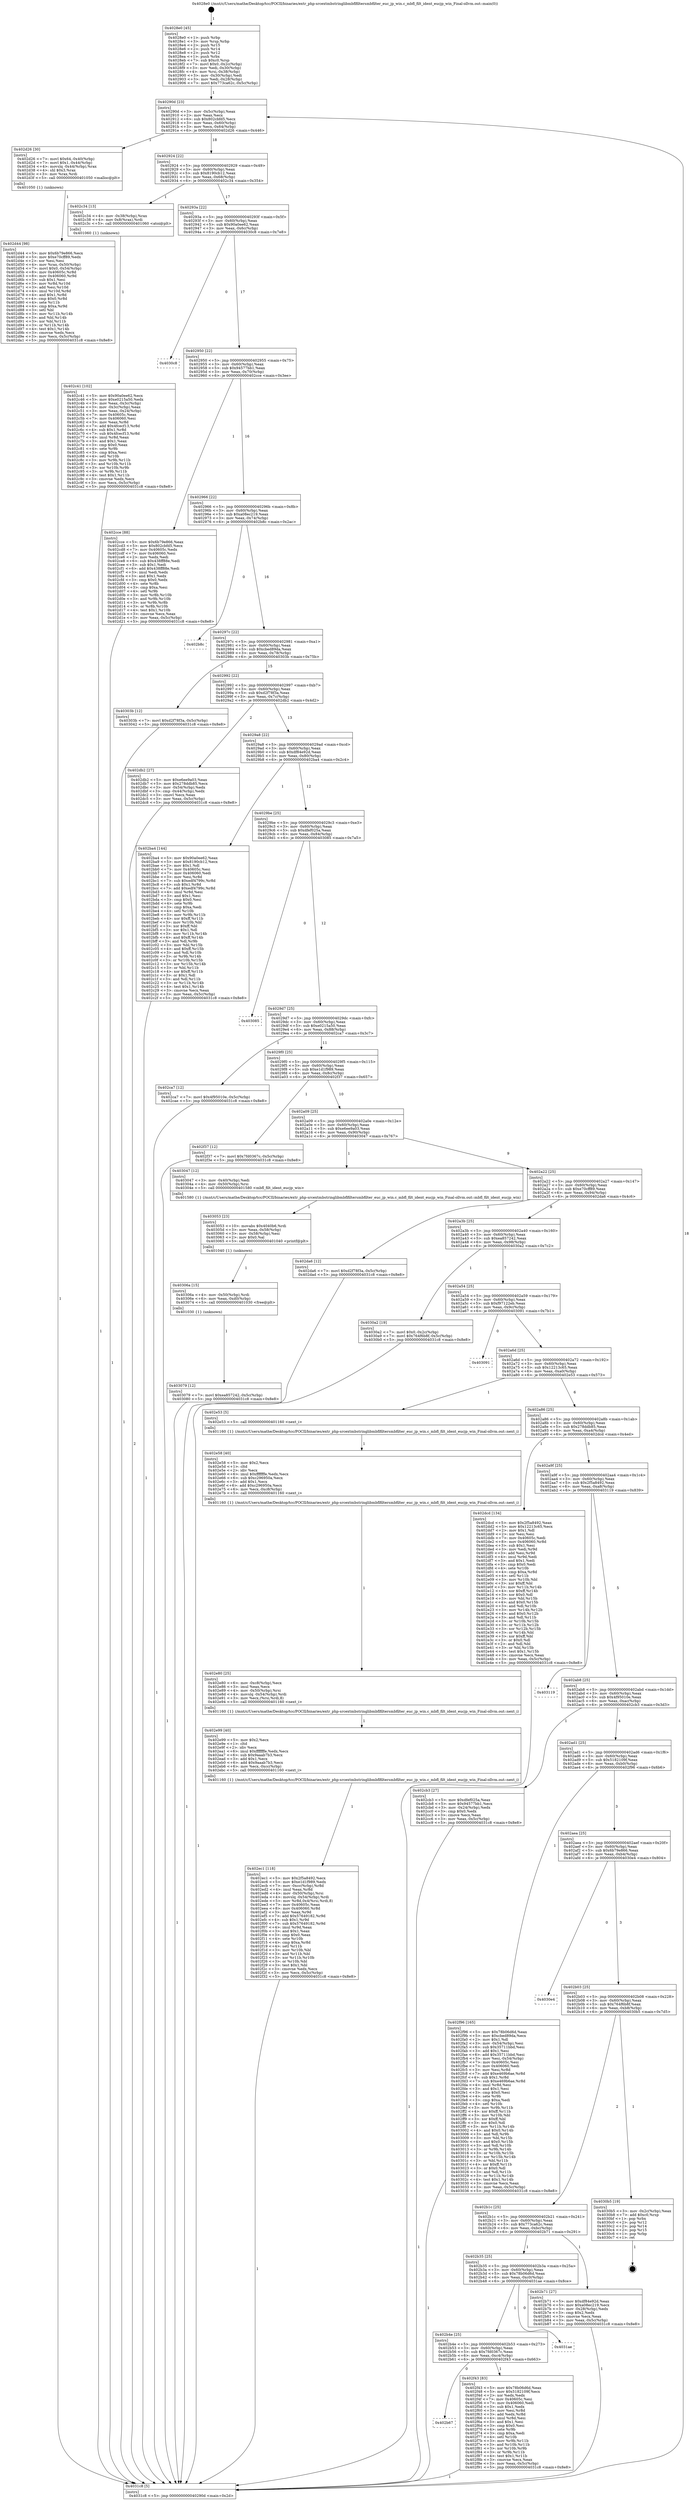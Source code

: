 digraph "0x4028e0" {
  label = "0x4028e0 (/mnt/c/Users/mathe/Desktop/tcc/POCII/binaries/extr_php-srcextmbstringlibmbflfiltersmbfilter_euc_jp_win.c_mbfl_filt_ident_eucjp_win_Final-ollvm.out::main(0))"
  labelloc = "t"
  node[shape=record]

  Entry [label="",width=0.3,height=0.3,shape=circle,fillcolor=black,style=filled]
  "0x40290d" [label="{
     0x40290d [23]\l
     | [instrs]\l
     &nbsp;&nbsp;0x40290d \<+3\>: mov -0x5c(%rbp),%eax\l
     &nbsp;&nbsp;0x402910 \<+2\>: mov %eax,%ecx\l
     &nbsp;&nbsp;0x402912 \<+6\>: sub $0x802cbfd5,%ecx\l
     &nbsp;&nbsp;0x402918 \<+3\>: mov %eax,-0x60(%rbp)\l
     &nbsp;&nbsp;0x40291b \<+3\>: mov %ecx,-0x64(%rbp)\l
     &nbsp;&nbsp;0x40291e \<+6\>: je 0000000000402d26 \<main+0x446\>\l
  }"]
  "0x402d26" [label="{
     0x402d26 [30]\l
     | [instrs]\l
     &nbsp;&nbsp;0x402d26 \<+7\>: movl $0x64,-0x40(%rbp)\l
     &nbsp;&nbsp;0x402d2d \<+7\>: movl $0x1,-0x44(%rbp)\l
     &nbsp;&nbsp;0x402d34 \<+4\>: movslq -0x44(%rbp),%rax\l
     &nbsp;&nbsp;0x402d38 \<+4\>: shl $0x3,%rax\l
     &nbsp;&nbsp;0x402d3c \<+3\>: mov %rax,%rdi\l
     &nbsp;&nbsp;0x402d3f \<+5\>: call 0000000000401050 \<malloc@plt\>\l
     | [calls]\l
     &nbsp;&nbsp;0x401050 \{1\} (unknown)\l
  }"]
  "0x402924" [label="{
     0x402924 [22]\l
     | [instrs]\l
     &nbsp;&nbsp;0x402924 \<+5\>: jmp 0000000000402929 \<main+0x49\>\l
     &nbsp;&nbsp;0x402929 \<+3\>: mov -0x60(%rbp),%eax\l
     &nbsp;&nbsp;0x40292c \<+5\>: sub $0x8190cb12,%eax\l
     &nbsp;&nbsp;0x402931 \<+3\>: mov %eax,-0x68(%rbp)\l
     &nbsp;&nbsp;0x402934 \<+6\>: je 0000000000402c34 \<main+0x354\>\l
  }"]
  Exit [label="",width=0.3,height=0.3,shape=circle,fillcolor=black,style=filled,peripheries=2]
  "0x402c34" [label="{
     0x402c34 [13]\l
     | [instrs]\l
     &nbsp;&nbsp;0x402c34 \<+4\>: mov -0x38(%rbp),%rax\l
     &nbsp;&nbsp;0x402c38 \<+4\>: mov 0x8(%rax),%rdi\l
     &nbsp;&nbsp;0x402c3c \<+5\>: call 0000000000401060 \<atoi@plt\>\l
     | [calls]\l
     &nbsp;&nbsp;0x401060 \{1\} (unknown)\l
  }"]
  "0x40293a" [label="{
     0x40293a [22]\l
     | [instrs]\l
     &nbsp;&nbsp;0x40293a \<+5\>: jmp 000000000040293f \<main+0x5f\>\l
     &nbsp;&nbsp;0x40293f \<+3\>: mov -0x60(%rbp),%eax\l
     &nbsp;&nbsp;0x402942 \<+5\>: sub $0x90a0ee62,%eax\l
     &nbsp;&nbsp;0x402947 \<+3\>: mov %eax,-0x6c(%rbp)\l
     &nbsp;&nbsp;0x40294a \<+6\>: je 00000000004030c8 \<main+0x7e8\>\l
  }"]
  "0x403079" [label="{
     0x403079 [12]\l
     | [instrs]\l
     &nbsp;&nbsp;0x403079 \<+7\>: movl $0xea857242,-0x5c(%rbp)\l
     &nbsp;&nbsp;0x403080 \<+5\>: jmp 00000000004031c8 \<main+0x8e8\>\l
  }"]
  "0x4030c8" [label="{
     0x4030c8\l
  }", style=dashed]
  "0x402950" [label="{
     0x402950 [22]\l
     | [instrs]\l
     &nbsp;&nbsp;0x402950 \<+5\>: jmp 0000000000402955 \<main+0x75\>\l
     &nbsp;&nbsp;0x402955 \<+3\>: mov -0x60(%rbp),%eax\l
     &nbsp;&nbsp;0x402958 \<+5\>: sub $0x94577bb1,%eax\l
     &nbsp;&nbsp;0x40295d \<+3\>: mov %eax,-0x70(%rbp)\l
     &nbsp;&nbsp;0x402960 \<+6\>: je 0000000000402cce \<main+0x3ee\>\l
  }"]
  "0x40306a" [label="{
     0x40306a [15]\l
     | [instrs]\l
     &nbsp;&nbsp;0x40306a \<+4\>: mov -0x50(%rbp),%rdi\l
     &nbsp;&nbsp;0x40306e \<+6\>: mov %eax,-0xd0(%rbp)\l
     &nbsp;&nbsp;0x403074 \<+5\>: call 0000000000401030 \<free@plt\>\l
     | [calls]\l
     &nbsp;&nbsp;0x401030 \{1\} (unknown)\l
  }"]
  "0x402cce" [label="{
     0x402cce [88]\l
     | [instrs]\l
     &nbsp;&nbsp;0x402cce \<+5\>: mov $0x6b79e866,%eax\l
     &nbsp;&nbsp;0x402cd3 \<+5\>: mov $0x802cbfd5,%ecx\l
     &nbsp;&nbsp;0x402cd8 \<+7\>: mov 0x40605c,%edx\l
     &nbsp;&nbsp;0x402cdf \<+7\>: mov 0x406060,%esi\l
     &nbsp;&nbsp;0x402ce6 \<+2\>: mov %edx,%edi\l
     &nbsp;&nbsp;0x402ce8 \<+6\>: sub $0x438ff88e,%edi\l
     &nbsp;&nbsp;0x402cee \<+3\>: sub $0x1,%edi\l
     &nbsp;&nbsp;0x402cf1 \<+6\>: add $0x438ff88e,%edi\l
     &nbsp;&nbsp;0x402cf7 \<+3\>: imul %edi,%edx\l
     &nbsp;&nbsp;0x402cfa \<+3\>: and $0x1,%edx\l
     &nbsp;&nbsp;0x402cfd \<+3\>: cmp $0x0,%edx\l
     &nbsp;&nbsp;0x402d00 \<+4\>: sete %r8b\l
     &nbsp;&nbsp;0x402d04 \<+3\>: cmp $0xa,%esi\l
     &nbsp;&nbsp;0x402d07 \<+4\>: setl %r9b\l
     &nbsp;&nbsp;0x402d0b \<+3\>: mov %r8b,%r10b\l
     &nbsp;&nbsp;0x402d0e \<+3\>: and %r9b,%r10b\l
     &nbsp;&nbsp;0x402d11 \<+3\>: xor %r9b,%r8b\l
     &nbsp;&nbsp;0x402d14 \<+3\>: or %r8b,%r10b\l
     &nbsp;&nbsp;0x402d17 \<+4\>: test $0x1,%r10b\l
     &nbsp;&nbsp;0x402d1b \<+3\>: cmovne %ecx,%eax\l
     &nbsp;&nbsp;0x402d1e \<+3\>: mov %eax,-0x5c(%rbp)\l
     &nbsp;&nbsp;0x402d21 \<+5\>: jmp 00000000004031c8 \<main+0x8e8\>\l
  }"]
  "0x402966" [label="{
     0x402966 [22]\l
     | [instrs]\l
     &nbsp;&nbsp;0x402966 \<+5\>: jmp 000000000040296b \<main+0x8b\>\l
     &nbsp;&nbsp;0x40296b \<+3\>: mov -0x60(%rbp),%eax\l
     &nbsp;&nbsp;0x40296e \<+5\>: sub $0xa08ec219,%eax\l
     &nbsp;&nbsp;0x402973 \<+3\>: mov %eax,-0x74(%rbp)\l
     &nbsp;&nbsp;0x402976 \<+6\>: je 0000000000402b8c \<main+0x2ac\>\l
  }"]
  "0x403053" [label="{
     0x403053 [23]\l
     | [instrs]\l
     &nbsp;&nbsp;0x403053 \<+10\>: movabs $0x4040b6,%rdi\l
     &nbsp;&nbsp;0x40305d \<+3\>: mov %eax,-0x58(%rbp)\l
     &nbsp;&nbsp;0x403060 \<+3\>: mov -0x58(%rbp),%esi\l
     &nbsp;&nbsp;0x403063 \<+2\>: mov $0x0,%al\l
     &nbsp;&nbsp;0x403065 \<+5\>: call 0000000000401040 \<printf@plt\>\l
     | [calls]\l
     &nbsp;&nbsp;0x401040 \{1\} (unknown)\l
  }"]
  "0x402b8c" [label="{
     0x402b8c\l
  }", style=dashed]
  "0x40297c" [label="{
     0x40297c [22]\l
     | [instrs]\l
     &nbsp;&nbsp;0x40297c \<+5\>: jmp 0000000000402981 \<main+0xa1\>\l
     &nbsp;&nbsp;0x402981 \<+3\>: mov -0x60(%rbp),%eax\l
     &nbsp;&nbsp;0x402984 \<+5\>: sub $0xcbed89da,%eax\l
     &nbsp;&nbsp;0x402989 \<+3\>: mov %eax,-0x78(%rbp)\l
     &nbsp;&nbsp;0x40298c \<+6\>: je 000000000040303b \<main+0x75b\>\l
  }"]
  "0x402b67" [label="{
     0x402b67\l
  }", style=dashed]
  "0x40303b" [label="{
     0x40303b [12]\l
     | [instrs]\l
     &nbsp;&nbsp;0x40303b \<+7\>: movl $0xd2f78f3a,-0x5c(%rbp)\l
     &nbsp;&nbsp;0x403042 \<+5\>: jmp 00000000004031c8 \<main+0x8e8\>\l
  }"]
  "0x402992" [label="{
     0x402992 [22]\l
     | [instrs]\l
     &nbsp;&nbsp;0x402992 \<+5\>: jmp 0000000000402997 \<main+0xb7\>\l
     &nbsp;&nbsp;0x402997 \<+3\>: mov -0x60(%rbp),%eax\l
     &nbsp;&nbsp;0x40299a \<+5\>: sub $0xd2f78f3a,%eax\l
     &nbsp;&nbsp;0x40299f \<+3\>: mov %eax,-0x7c(%rbp)\l
     &nbsp;&nbsp;0x4029a2 \<+6\>: je 0000000000402db2 \<main+0x4d2\>\l
  }"]
  "0x402f43" [label="{
     0x402f43 [83]\l
     | [instrs]\l
     &nbsp;&nbsp;0x402f43 \<+5\>: mov $0x78b06d6d,%eax\l
     &nbsp;&nbsp;0x402f48 \<+5\>: mov $0x5182109f,%ecx\l
     &nbsp;&nbsp;0x402f4d \<+2\>: xor %edx,%edx\l
     &nbsp;&nbsp;0x402f4f \<+7\>: mov 0x40605c,%esi\l
     &nbsp;&nbsp;0x402f56 \<+7\>: mov 0x406060,%edi\l
     &nbsp;&nbsp;0x402f5d \<+3\>: sub $0x1,%edx\l
     &nbsp;&nbsp;0x402f60 \<+3\>: mov %esi,%r8d\l
     &nbsp;&nbsp;0x402f63 \<+3\>: add %edx,%r8d\l
     &nbsp;&nbsp;0x402f66 \<+4\>: imul %r8d,%esi\l
     &nbsp;&nbsp;0x402f6a \<+3\>: and $0x1,%esi\l
     &nbsp;&nbsp;0x402f6d \<+3\>: cmp $0x0,%esi\l
     &nbsp;&nbsp;0x402f70 \<+4\>: sete %r9b\l
     &nbsp;&nbsp;0x402f74 \<+3\>: cmp $0xa,%edi\l
     &nbsp;&nbsp;0x402f77 \<+4\>: setl %r10b\l
     &nbsp;&nbsp;0x402f7b \<+3\>: mov %r9b,%r11b\l
     &nbsp;&nbsp;0x402f7e \<+3\>: and %r10b,%r11b\l
     &nbsp;&nbsp;0x402f81 \<+3\>: xor %r10b,%r9b\l
     &nbsp;&nbsp;0x402f84 \<+3\>: or %r9b,%r11b\l
     &nbsp;&nbsp;0x402f87 \<+4\>: test $0x1,%r11b\l
     &nbsp;&nbsp;0x402f8b \<+3\>: cmovne %ecx,%eax\l
     &nbsp;&nbsp;0x402f8e \<+3\>: mov %eax,-0x5c(%rbp)\l
     &nbsp;&nbsp;0x402f91 \<+5\>: jmp 00000000004031c8 \<main+0x8e8\>\l
  }"]
  "0x402db2" [label="{
     0x402db2 [27]\l
     | [instrs]\l
     &nbsp;&nbsp;0x402db2 \<+5\>: mov $0xe6ee9a03,%eax\l
     &nbsp;&nbsp;0x402db7 \<+5\>: mov $0x278ddb85,%ecx\l
     &nbsp;&nbsp;0x402dbc \<+3\>: mov -0x54(%rbp),%edx\l
     &nbsp;&nbsp;0x402dbf \<+3\>: cmp -0x44(%rbp),%edx\l
     &nbsp;&nbsp;0x402dc2 \<+3\>: cmovl %ecx,%eax\l
     &nbsp;&nbsp;0x402dc5 \<+3\>: mov %eax,-0x5c(%rbp)\l
     &nbsp;&nbsp;0x402dc8 \<+5\>: jmp 00000000004031c8 \<main+0x8e8\>\l
  }"]
  "0x4029a8" [label="{
     0x4029a8 [22]\l
     | [instrs]\l
     &nbsp;&nbsp;0x4029a8 \<+5\>: jmp 00000000004029ad \<main+0xcd\>\l
     &nbsp;&nbsp;0x4029ad \<+3\>: mov -0x60(%rbp),%eax\l
     &nbsp;&nbsp;0x4029b0 \<+5\>: sub $0xdf84e92d,%eax\l
     &nbsp;&nbsp;0x4029b5 \<+3\>: mov %eax,-0x80(%rbp)\l
     &nbsp;&nbsp;0x4029b8 \<+6\>: je 0000000000402ba4 \<main+0x2c4\>\l
  }"]
  "0x402b4e" [label="{
     0x402b4e [25]\l
     | [instrs]\l
     &nbsp;&nbsp;0x402b4e \<+5\>: jmp 0000000000402b53 \<main+0x273\>\l
     &nbsp;&nbsp;0x402b53 \<+3\>: mov -0x60(%rbp),%eax\l
     &nbsp;&nbsp;0x402b56 \<+5\>: sub $0x7fd0367c,%eax\l
     &nbsp;&nbsp;0x402b5b \<+6\>: mov %eax,-0xc4(%rbp)\l
     &nbsp;&nbsp;0x402b61 \<+6\>: je 0000000000402f43 \<main+0x663\>\l
  }"]
  "0x402ba4" [label="{
     0x402ba4 [144]\l
     | [instrs]\l
     &nbsp;&nbsp;0x402ba4 \<+5\>: mov $0x90a0ee62,%eax\l
     &nbsp;&nbsp;0x402ba9 \<+5\>: mov $0x8190cb12,%ecx\l
     &nbsp;&nbsp;0x402bae \<+2\>: mov $0x1,%dl\l
     &nbsp;&nbsp;0x402bb0 \<+7\>: mov 0x40605c,%esi\l
     &nbsp;&nbsp;0x402bb7 \<+7\>: mov 0x406060,%edi\l
     &nbsp;&nbsp;0x402bbe \<+3\>: mov %esi,%r8d\l
     &nbsp;&nbsp;0x402bc1 \<+7\>: sub $0xedf4799c,%r8d\l
     &nbsp;&nbsp;0x402bc8 \<+4\>: sub $0x1,%r8d\l
     &nbsp;&nbsp;0x402bcc \<+7\>: add $0xedf4799c,%r8d\l
     &nbsp;&nbsp;0x402bd3 \<+4\>: imul %r8d,%esi\l
     &nbsp;&nbsp;0x402bd7 \<+3\>: and $0x1,%esi\l
     &nbsp;&nbsp;0x402bda \<+3\>: cmp $0x0,%esi\l
     &nbsp;&nbsp;0x402bdd \<+4\>: sete %r9b\l
     &nbsp;&nbsp;0x402be1 \<+3\>: cmp $0xa,%edi\l
     &nbsp;&nbsp;0x402be4 \<+4\>: setl %r10b\l
     &nbsp;&nbsp;0x402be8 \<+3\>: mov %r9b,%r11b\l
     &nbsp;&nbsp;0x402beb \<+4\>: xor $0xff,%r11b\l
     &nbsp;&nbsp;0x402bef \<+3\>: mov %r10b,%bl\l
     &nbsp;&nbsp;0x402bf2 \<+3\>: xor $0xff,%bl\l
     &nbsp;&nbsp;0x402bf5 \<+3\>: xor $0x1,%dl\l
     &nbsp;&nbsp;0x402bf8 \<+3\>: mov %r11b,%r14b\l
     &nbsp;&nbsp;0x402bfb \<+4\>: and $0xff,%r14b\l
     &nbsp;&nbsp;0x402bff \<+3\>: and %dl,%r9b\l
     &nbsp;&nbsp;0x402c02 \<+3\>: mov %bl,%r15b\l
     &nbsp;&nbsp;0x402c05 \<+4\>: and $0xff,%r15b\l
     &nbsp;&nbsp;0x402c09 \<+3\>: and %dl,%r10b\l
     &nbsp;&nbsp;0x402c0c \<+3\>: or %r9b,%r14b\l
     &nbsp;&nbsp;0x402c0f \<+3\>: or %r10b,%r15b\l
     &nbsp;&nbsp;0x402c12 \<+3\>: xor %r15b,%r14b\l
     &nbsp;&nbsp;0x402c15 \<+3\>: or %bl,%r11b\l
     &nbsp;&nbsp;0x402c18 \<+4\>: xor $0xff,%r11b\l
     &nbsp;&nbsp;0x402c1c \<+3\>: or $0x1,%dl\l
     &nbsp;&nbsp;0x402c1f \<+3\>: and %dl,%r11b\l
     &nbsp;&nbsp;0x402c22 \<+3\>: or %r11b,%r14b\l
     &nbsp;&nbsp;0x402c25 \<+4\>: test $0x1,%r14b\l
     &nbsp;&nbsp;0x402c29 \<+3\>: cmovne %ecx,%eax\l
     &nbsp;&nbsp;0x402c2c \<+3\>: mov %eax,-0x5c(%rbp)\l
     &nbsp;&nbsp;0x402c2f \<+5\>: jmp 00000000004031c8 \<main+0x8e8\>\l
  }"]
  "0x4029be" [label="{
     0x4029be [25]\l
     | [instrs]\l
     &nbsp;&nbsp;0x4029be \<+5\>: jmp 00000000004029c3 \<main+0xe3\>\l
     &nbsp;&nbsp;0x4029c3 \<+3\>: mov -0x60(%rbp),%eax\l
     &nbsp;&nbsp;0x4029c6 \<+5\>: sub $0xdfef025a,%eax\l
     &nbsp;&nbsp;0x4029cb \<+6\>: mov %eax,-0x84(%rbp)\l
     &nbsp;&nbsp;0x4029d1 \<+6\>: je 0000000000403085 \<main+0x7a5\>\l
  }"]
  "0x4031ae" [label="{
     0x4031ae\l
  }", style=dashed]
  "0x403085" [label="{
     0x403085\l
  }", style=dashed]
  "0x4029d7" [label="{
     0x4029d7 [25]\l
     | [instrs]\l
     &nbsp;&nbsp;0x4029d7 \<+5\>: jmp 00000000004029dc \<main+0xfc\>\l
     &nbsp;&nbsp;0x4029dc \<+3\>: mov -0x60(%rbp),%eax\l
     &nbsp;&nbsp;0x4029df \<+5\>: sub $0xe0215a50,%eax\l
     &nbsp;&nbsp;0x4029e4 \<+6\>: mov %eax,-0x88(%rbp)\l
     &nbsp;&nbsp;0x4029ea \<+6\>: je 0000000000402ca7 \<main+0x3c7\>\l
  }"]
  "0x402ec1" [label="{
     0x402ec1 [118]\l
     | [instrs]\l
     &nbsp;&nbsp;0x402ec1 \<+5\>: mov $0x2f5a8492,%ecx\l
     &nbsp;&nbsp;0x402ec6 \<+5\>: mov $0xe1d1f989,%edx\l
     &nbsp;&nbsp;0x402ecb \<+7\>: mov -0xcc(%rbp),%r8d\l
     &nbsp;&nbsp;0x402ed2 \<+4\>: imul %eax,%r8d\l
     &nbsp;&nbsp;0x402ed6 \<+4\>: mov -0x50(%rbp),%rsi\l
     &nbsp;&nbsp;0x402eda \<+4\>: movslq -0x54(%rbp),%rdi\l
     &nbsp;&nbsp;0x402ede \<+5\>: mov %r8d,0x4(%rsi,%rdi,8)\l
     &nbsp;&nbsp;0x402ee3 \<+7\>: mov 0x40605c,%eax\l
     &nbsp;&nbsp;0x402eea \<+8\>: mov 0x406060,%r8d\l
     &nbsp;&nbsp;0x402ef2 \<+3\>: mov %eax,%r9d\l
     &nbsp;&nbsp;0x402ef5 \<+7\>: add $0x57649182,%r9d\l
     &nbsp;&nbsp;0x402efc \<+4\>: sub $0x1,%r9d\l
     &nbsp;&nbsp;0x402f00 \<+7\>: sub $0x57649182,%r9d\l
     &nbsp;&nbsp;0x402f07 \<+4\>: imul %r9d,%eax\l
     &nbsp;&nbsp;0x402f0b \<+3\>: and $0x1,%eax\l
     &nbsp;&nbsp;0x402f0e \<+3\>: cmp $0x0,%eax\l
     &nbsp;&nbsp;0x402f11 \<+4\>: sete %r10b\l
     &nbsp;&nbsp;0x402f15 \<+4\>: cmp $0xa,%r8d\l
     &nbsp;&nbsp;0x402f19 \<+4\>: setl %r11b\l
     &nbsp;&nbsp;0x402f1d \<+3\>: mov %r10b,%bl\l
     &nbsp;&nbsp;0x402f20 \<+3\>: and %r11b,%bl\l
     &nbsp;&nbsp;0x402f23 \<+3\>: xor %r11b,%r10b\l
     &nbsp;&nbsp;0x402f26 \<+3\>: or %r10b,%bl\l
     &nbsp;&nbsp;0x402f29 \<+3\>: test $0x1,%bl\l
     &nbsp;&nbsp;0x402f2c \<+3\>: cmovne %edx,%ecx\l
     &nbsp;&nbsp;0x402f2f \<+3\>: mov %ecx,-0x5c(%rbp)\l
     &nbsp;&nbsp;0x402f32 \<+5\>: jmp 00000000004031c8 \<main+0x8e8\>\l
  }"]
  "0x402ca7" [label="{
     0x402ca7 [12]\l
     | [instrs]\l
     &nbsp;&nbsp;0x402ca7 \<+7\>: movl $0x4f95010e,-0x5c(%rbp)\l
     &nbsp;&nbsp;0x402cae \<+5\>: jmp 00000000004031c8 \<main+0x8e8\>\l
  }"]
  "0x4029f0" [label="{
     0x4029f0 [25]\l
     | [instrs]\l
     &nbsp;&nbsp;0x4029f0 \<+5\>: jmp 00000000004029f5 \<main+0x115\>\l
     &nbsp;&nbsp;0x4029f5 \<+3\>: mov -0x60(%rbp),%eax\l
     &nbsp;&nbsp;0x4029f8 \<+5\>: sub $0xe1d1f989,%eax\l
     &nbsp;&nbsp;0x4029fd \<+6\>: mov %eax,-0x8c(%rbp)\l
     &nbsp;&nbsp;0x402a03 \<+6\>: je 0000000000402f37 \<main+0x657\>\l
  }"]
  "0x402e99" [label="{
     0x402e99 [40]\l
     | [instrs]\l
     &nbsp;&nbsp;0x402e99 \<+5\>: mov $0x2,%ecx\l
     &nbsp;&nbsp;0x402e9e \<+1\>: cltd\l
     &nbsp;&nbsp;0x402e9f \<+2\>: idiv %ecx\l
     &nbsp;&nbsp;0x402ea1 \<+6\>: imul $0xfffffffe,%edx,%ecx\l
     &nbsp;&nbsp;0x402ea7 \<+6\>: sub $0x9aaab7b3,%ecx\l
     &nbsp;&nbsp;0x402ead \<+3\>: add $0x1,%ecx\l
     &nbsp;&nbsp;0x402eb0 \<+6\>: add $0x9aaab7b3,%ecx\l
     &nbsp;&nbsp;0x402eb6 \<+6\>: mov %ecx,-0xcc(%rbp)\l
     &nbsp;&nbsp;0x402ebc \<+5\>: call 0000000000401160 \<next_i\>\l
     | [calls]\l
     &nbsp;&nbsp;0x401160 \{1\} (/mnt/c/Users/mathe/Desktop/tcc/POCII/binaries/extr_php-srcextmbstringlibmbflfiltersmbfilter_euc_jp_win.c_mbfl_filt_ident_eucjp_win_Final-ollvm.out::next_i)\l
  }"]
  "0x402f37" [label="{
     0x402f37 [12]\l
     | [instrs]\l
     &nbsp;&nbsp;0x402f37 \<+7\>: movl $0x7fd0367c,-0x5c(%rbp)\l
     &nbsp;&nbsp;0x402f3e \<+5\>: jmp 00000000004031c8 \<main+0x8e8\>\l
  }"]
  "0x402a09" [label="{
     0x402a09 [25]\l
     | [instrs]\l
     &nbsp;&nbsp;0x402a09 \<+5\>: jmp 0000000000402a0e \<main+0x12e\>\l
     &nbsp;&nbsp;0x402a0e \<+3\>: mov -0x60(%rbp),%eax\l
     &nbsp;&nbsp;0x402a11 \<+5\>: sub $0xe6ee9a03,%eax\l
     &nbsp;&nbsp;0x402a16 \<+6\>: mov %eax,-0x90(%rbp)\l
     &nbsp;&nbsp;0x402a1c \<+6\>: je 0000000000403047 \<main+0x767\>\l
  }"]
  "0x402e80" [label="{
     0x402e80 [25]\l
     | [instrs]\l
     &nbsp;&nbsp;0x402e80 \<+6\>: mov -0xc8(%rbp),%ecx\l
     &nbsp;&nbsp;0x402e86 \<+3\>: imul %eax,%ecx\l
     &nbsp;&nbsp;0x402e89 \<+4\>: mov -0x50(%rbp),%rsi\l
     &nbsp;&nbsp;0x402e8d \<+4\>: movslq -0x54(%rbp),%rdi\l
     &nbsp;&nbsp;0x402e91 \<+3\>: mov %ecx,(%rsi,%rdi,8)\l
     &nbsp;&nbsp;0x402e94 \<+5\>: call 0000000000401160 \<next_i\>\l
     | [calls]\l
     &nbsp;&nbsp;0x401160 \{1\} (/mnt/c/Users/mathe/Desktop/tcc/POCII/binaries/extr_php-srcextmbstringlibmbflfiltersmbfilter_euc_jp_win.c_mbfl_filt_ident_eucjp_win_Final-ollvm.out::next_i)\l
  }"]
  "0x403047" [label="{
     0x403047 [12]\l
     | [instrs]\l
     &nbsp;&nbsp;0x403047 \<+3\>: mov -0x40(%rbp),%edi\l
     &nbsp;&nbsp;0x40304a \<+4\>: mov -0x50(%rbp),%rsi\l
     &nbsp;&nbsp;0x40304e \<+5\>: call 0000000000401580 \<mbfl_filt_ident_eucjp_win\>\l
     | [calls]\l
     &nbsp;&nbsp;0x401580 \{1\} (/mnt/c/Users/mathe/Desktop/tcc/POCII/binaries/extr_php-srcextmbstringlibmbflfiltersmbfilter_euc_jp_win.c_mbfl_filt_ident_eucjp_win_Final-ollvm.out::mbfl_filt_ident_eucjp_win)\l
  }"]
  "0x402a22" [label="{
     0x402a22 [25]\l
     | [instrs]\l
     &nbsp;&nbsp;0x402a22 \<+5\>: jmp 0000000000402a27 \<main+0x147\>\l
     &nbsp;&nbsp;0x402a27 \<+3\>: mov -0x60(%rbp),%eax\l
     &nbsp;&nbsp;0x402a2a \<+5\>: sub $0xe70cff89,%eax\l
     &nbsp;&nbsp;0x402a2f \<+6\>: mov %eax,-0x94(%rbp)\l
     &nbsp;&nbsp;0x402a35 \<+6\>: je 0000000000402da6 \<main+0x4c6\>\l
  }"]
  "0x402e58" [label="{
     0x402e58 [40]\l
     | [instrs]\l
     &nbsp;&nbsp;0x402e58 \<+5\>: mov $0x2,%ecx\l
     &nbsp;&nbsp;0x402e5d \<+1\>: cltd\l
     &nbsp;&nbsp;0x402e5e \<+2\>: idiv %ecx\l
     &nbsp;&nbsp;0x402e60 \<+6\>: imul $0xfffffffe,%edx,%ecx\l
     &nbsp;&nbsp;0x402e66 \<+6\>: sub $0xc296950a,%ecx\l
     &nbsp;&nbsp;0x402e6c \<+3\>: add $0x1,%ecx\l
     &nbsp;&nbsp;0x402e6f \<+6\>: add $0xc296950a,%ecx\l
     &nbsp;&nbsp;0x402e75 \<+6\>: mov %ecx,-0xc8(%rbp)\l
     &nbsp;&nbsp;0x402e7b \<+5\>: call 0000000000401160 \<next_i\>\l
     | [calls]\l
     &nbsp;&nbsp;0x401160 \{1\} (/mnt/c/Users/mathe/Desktop/tcc/POCII/binaries/extr_php-srcextmbstringlibmbflfiltersmbfilter_euc_jp_win.c_mbfl_filt_ident_eucjp_win_Final-ollvm.out::next_i)\l
  }"]
  "0x402da6" [label="{
     0x402da6 [12]\l
     | [instrs]\l
     &nbsp;&nbsp;0x402da6 \<+7\>: movl $0xd2f78f3a,-0x5c(%rbp)\l
     &nbsp;&nbsp;0x402dad \<+5\>: jmp 00000000004031c8 \<main+0x8e8\>\l
  }"]
  "0x402a3b" [label="{
     0x402a3b [25]\l
     | [instrs]\l
     &nbsp;&nbsp;0x402a3b \<+5\>: jmp 0000000000402a40 \<main+0x160\>\l
     &nbsp;&nbsp;0x402a40 \<+3\>: mov -0x60(%rbp),%eax\l
     &nbsp;&nbsp;0x402a43 \<+5\>: sub $0xea857242,%eax\l
     &nbsp;&nbsp;0x402a48 \<+6\>: mov %eax,-0x98(%rbp)\l
     &nbsp;&nbsp;0x402a4e \<+6\>: je 00000000004030a2 \<main+0x7c2\>\l
  }"]
  "0x402d44" [label="{
     0x402d44 [98]\l
     | [instrs]\l
     &nbsp;&nbsp;0x402d44 \<+5\>: mov $0x6b79e866,%ecx\l
     &nbsp;&nbsp;0x402d49 \<+5\>: mov $0xe70cff89,%edx\l
     &nbsp;&nbsp;0x402d4e \<+2\>: xor %esi,%esi\l
     &nbsp;&nbsp;0x402d50 \<+4\>: mov %rax,-0x50(%rbp)\l
     &nbsp;&nbsp;0x402d54 \<+7\>: movl $0x0,-0x54(%rbp)\l
     &nbsp;&nbsp;0x402d5b \<+8\>: mov 0x40605c,%r8d\l
     &nbsp;&nbsp;0x402d63 \<+8\>: mov 0x406060,%r9d\l
     &nbsp;&nbsp;0x402d6b \<+3\>: sub $0x1,%esi\l
     &nbsp;&nbsp;0x402d6e \<+3\>: mov %r8d,%r10d\l
     &nbsp;&nbsp;0x402d71 \<+3\>: add %esi,%r10d\l
     &nbsp;&nbsp;0x402d74 \<+4\>: imul %r10d,%r8d\l
     &nbsp;&nbsp;0x402d78 \<+4\>: and $0x1,%r8d\l
     &nbsp;&nbsp;0x402d7c \<+4\>: cmp $0x0,%r8d\l
     &nbsp;&nbsp;0x402d80 \<+4\>: sete %r11b\l
     &nbsp;&nbsp;0x402d84 \<+4\>: cmp $0xa,%r9d\l
     &nbsp;&nbsp;0x402d88 \<+3\>: setl %bl\l
     &nbsp;&nbsp;0x402d8b \<+3\>: mov %r11b,%r14b\l
     &nbsp;&nbsp;0x402d8e \<+3\>: and %bl,%r14b\l
     &nbsp;&nbsp;0x402d91 \<+3\>: xor %bl,%r11b\l
     &nbsp;&nbsp;0x402d94 \<+3\>: or %r11b,%r14b\l
     &nbsp;&nbsp;0x402d97 \<+4\>: test $0x1,%r14b\l
     &nbsp;&nbsp;0x402d9b \<+3\>: cmovne %edx,%ecx\l
     &nbsp;&nbsp;0x402d9e \<+3\>: mov %ecx,-0x5c(%rbp)\l
     &nbsp;&nbsp;0x402da1 \<+5\>: jmp 00000000004031c8 \<main+0x8e8\>\l
  }"]
  "0x4030a2" [label="{
     0x4030a2 [19]\l
     | [instrs]\l
     &nbsp;&nbsp;0x4030a2 \<+7\>: movl $0x0,-0x2c(%rbp)\l
     &nbsp;&nbsp;0x4030a9 \<+7\>: movl $0x764f6b8f,-0x5c(%rbp)\l
     &nbsp;&nbsp;0x4030b0 \<+5\>: jmp 00000000004031c8 \<main+0x8e8\>\l
  }"]
  "0x402a54" [label="{
     0x402a54 [25]\l
     | [instrs]\l
     &nbsp;&nbsp;0x402a54 \<+5\>: jmp 0000000000402a59 \<main+0x179\>\l
     &nbsp;&nbsp;0x402a59 \<+3\>: mov -0x60(%rbp),%eax\l
     &nbsp;&nbsp;0x402a5c \<+5\>: sub $0xf97122eb,%eax\l
     &nbsp;&nbsp;0x402a61 \<+6\>: mov %eax,-0x9c(%rbp)\l
     &nbsp;&nbsp;0x402a67 \<+6\>: je 0000000000403091 \<main+0x7b1\>\l
  }"]
  "0x402c41" [label="{
     0x402c41 [102]\l
     | [instrs]\l
     &nbsp;&nbsp;0x402c41 \<+5\>: mov $0x90a0ee62,%ecx\l
     &nbsp;&nbsp;0x402c46 \<+5\>: mov $0xe0215a50,%edx\l
     &nbsp;&nbsp;0x402c4b \<+3\>: mov %eax,-0x3c(%rbp)\l
     &nbsp;&nbsp;0x402c4e \<+3\>: mov -0x3c(%rbp),%eax\l
     &nbsp;&nbsp;0x402c51 \<+3\>: mov %eax,-0x24(%rbp)\l
     &nbsp;&nbsp;0x402c54 \<+7\>: mov 0x40605c,%eax\l
     &nbsp;&nbsp;0x402c5b \<+7\>: mov 0x406060,%esi\l
     &nbsp;&nbsp;0x402c62 \<+3\>: mov %eax,%r8d\l
     &nbsp;&nbsp;0x402c65 \<+7\>: add $0x4fcecf13,%r8d\l
     &nbsp;&nbsp;0x402c6c \<+4\>: sub $0x1,%r8d\l
     &nbsp;&nbsp;0x402c70 \<+7\>: sub $0x4fcecf13,%r8d\l
     &nbsp;&nbsp;0x402c77 \<+4\>: imul %r8d,%eax\l
     &nbsp;&nbsp;0x402c7b \<+3\>: and $0x1,%eax\l
     &nbsp;&nbsp;0x402c7e \<+3\>: cmp $0x0,%eax\l
     &nbsp;&nbsp;0x402c81 \<+4\>: sete %r9b\l
     &nbsp;&nbsp;0x402c85 \<+3\>: cmp $0xa,%esi\l
     &nbsp;&nbsp;0x402c88 \<+4\>: setl %r10b\l
     &nbsp;&nbsp;0x402c8c \<+3\>: mov %r9b,%r11b\l
     &nbsp;&nbsp;0x402c8f \<+3\>: and %r10b,%r11b\l
     &nbsp;&nbsp;0x402c92 \<+3\>: xor %r10b,%r9b\l
     &nbsp;&nbsp;0x402c95 \<+3\>: or %r9b,%r11b\l
     &nbsp;&nbsp;0x402c98 \<+4\>: test $0x1,%r11b\l
     &nbsp;&nbsp;0x402c9c \<+3\>: cmovne %edx,%ecx\l
     &nbsp;&nbsp;0x402c9f \<+3\>: mov %ecx,-0x5c(%rbp)\l
     &nbsp;&nbsp;0x402ca2 \<+5\>: jmp 00000000004031c8 \<main+0x8e8\>\l
  }"]
  "0x403091" [label="{
     0x403091\l
  }", style=dashed]
  "0x402a6d" [label="{
     0x402a6d [25]\l
     | [instrs]\l
     &nbsp;&nbsp;0x402a6d \<+5\>: jmp 0000000000402a72 \<main+0x192\>\l
     &nbsp;&nbsp;0x402a72 \<+3\>: mov -0x60(%rbp),%eax\l
     &nbsp;&nbsp;0x402a75 \<+5\>: sub $0x12213c65,%eax\l
     &nbsp;&nbsp;0x402a7a \<+6\>: mov %eax,-0xa0(%rbp)\l
     &nbsp;&nbsp;0x402a80 \<+6\>: je 0000000000402e53 \<main+0x573\>\l
  }"]
  "0x4028e0" [label="{
     0x4028e0 [45]\l
     | [instrs]\l
     &nbsp;&nbsp;0x4028e0 \<+1\>: push %rbp\l
     &nbsp;&nbsp;0x4028e1 \<+3\>: mov %rsp,%rbp\l
     &nbsp;&nbsp;0x4028e4 \<+2\>: push %r15\l
     &nbsp;&nbsp;0x4028e6 \<+2\>: push %r14\l
     &nbsp;&nbsp;0x4028e8 \<+2\>: push %r12\l
     &nbsp;&nbsp;0x4028ea \<+1\>: push %rbx\l
     &nbsp;&nbsp;0x4028eb \<+7\>: sub $0xc0,%rsp\l
     &nbsp;&nbsp;0x4028f2 \<+7\>: movl $0x0,-0x2c(%rbp)\l
     &nbsp;&nbsp;0x4028f9 \<+3\>: mov %edi,-0x30(%rbp)\l
     &nbsp;&nbsp;0x4028fc \<+4\>: mov %rsi,-0x38(%rbp)\l
     &nbsp;&nbsp;0x402900 \<+3\>: mov -0x30(%rbp),%edi\l
     &nbsp;&nbsp;0x402903 \<+3\>: mov %edi,-0x28(%rbp)\l
     &nbsp;&nbsp;0x402906 \<+7\>: movl $0x773ca62c,-0x5c(%rbp)\l
  }"]
  "0x402e53" [label="{
     0x402e53 [5]\l
     | [instrs]\l
     &nbsp;&nbsp;0x402e53 \<+5\>: call 0000000000401160 \<next_i\>\l
     | [calls]\l
     &nbsp;&nbsp;0x401160 \{1\} (/mnt/c/Users/mathe/Desktop/tcc/POCII/binaries/extr_php-srcextmbstringlibmbflfiltersmbfilter_euc_jp_win.c_mbfl_filt_ident_eucjp_win_Final-ollvm.out::next_i)\l
  }"]
  "0x402a86" [label="{
     0x402a86 [25]\l
     | [instrs]\l
     &nbsp;&nbsp;0x402a86 \<+5\>: jmp 0000000000402a8b \<main+0x1ab\>\l
     &nbsp;&nbsp;0x402a8b \<+3\>: mov -0x60(%rbp),%eax\l
     &nbsp;&nbsp;0x402a8e \<+5\>: sub $0x278ddb85,%eax\l
     &nbsp;&nbsp;0x402a93 \<+6\>: mov %eax,-0xa4(%rbp)\l
     &nbsp;&nbsp;0x402a99 \<+6\>: je 0000000000402dcd \<main+0x4ed\>\l
  }"]
  "0x4031c8" [label="{
     0x4031c8 [5]\l
     | [instrs]\l
     &nbsp;&nbsp;0x4031c8 \<+5\>: jmp 000000000040290d \<main+0x2d\>\l
  }"]
  "0x402dcd" [label="{
     0x402dcd [134]\l
     | [instrs]\l
     &nbsp;&nbsp;0x402dcd \<+5\>: mov $0x2f5a8492,%eax\l
     &nbsp;&nbsp;0x402dd2 \<+5\>: mov $0x12213c65,%ecx\l
     &nbsp;&nbsp;0x402dd7 \<+2\>: mov $0x1,%dl\l
     &nbsp;&nbsp;0x402dd9 \<+2\>: xor %esi,%esi\l
     &nbsp;&nbsp;0x402ddb \<+7\>: mov 0x40605c,%edi\l
     &nbsp;&nbsp;0x402de2 \<+8\>: mov 0x406060,%r8d\l
     &nbsp;&nbsp;0x402dea \<+3\>: sub $0x1,%esi\l
     &nbsp;&nbsp;0x402ded \<+3\>: mov %edi,%r9d\l
     &nbsp;&nbsp;0x402df0 \<+3\>: add %esi,%r9d\l
     &nbsp;&nbsp;0x402df3 \<+4\>: imul %r9d,%edi\l
     &nbsp;&nbsp;0x402df7 \<+3\>: and $0x1,%edi\l
     &nbsp;&nbsp;0x402dfa \<+3\>: cmp $0x0,%edi\l
     &nbsp;&nbsp;0x402dfd \<+4\>: sete %r10b\l
     &nbsp;&nbsp;0x402e01 \<+4\>: cmp $0xa,%r8d\l
     &nbsp;&nbsp;0x402e05 \<+4\>: setl %r11b\l
     &nbsp;&nbsp;0x402e09 \<+3\>: mov %r10b,%bl\l
     &nbsp;&nbsp;0x402e0c \<+3\>: xor $0xff,%bl\l
     &nbsp;&nbsp;0x402e0f \<+3\>: mov %r11b,%r14b\l
     &nbsp;&nbsp;0x402e12 \<+4\>: xor $0xff,%r14b\l
     &nbsp;&nbsp;0x402e16 \<+3\>: xor $0x0,%dl\l
     &nbsp;&nbsp;0x402e19 \<+3\>: mov %bl,%r15b\l
     &nbsp;&nbsp;0x402e1c \<+4\>: and $0x0,%r15b\l
     &nbsp;&nbsp;0x402e20 \<+3\>: and %dl,%r10b\l
     &nbsp;&nbsp;0x402e23 \<+3\>: mov %r14b,%r12b\l
     &nbsp;&nbsp;0x402e26 \<+4\>: and $0x0,%r12b\l
     &nbsp;&nbsp;0x402e2a \<+3\>: and %dl,%r11b\l
     &nbsp;&nbsp;0x402e2d \<+3\>: or %r10b,%r15b\l
     &nbsp;&nbsp;0x402e30 \<+3\>: or %r11b,%r12b\l
     &nbsp;&nbsp;0x402e33 \<+3\>: xor %r12b,%r15b\l
     &nbsp;&nbsp;0x402e36 \<+3\>: or %r14b,%bl\l
     &nbsp;&nbsp;0x402e39 \<+3\>: xor $0xff,%bl\l
     &nbsp;&nbsp;0x402e3c \<+3\>: or $0x0,%dl\l
     &nbsp;&nbsp;0x402e3f \<+2\>: and %dl,%bl\l
     &nbsp;&nbsp;0x402e41 \<+3\>: or %bl,%r15b\l
     &nbsp;&nbsp;0x402e44 \<+4\>: test $0x1,%r15b\l
     &nbsp;&nbsp;0x402e48 \<+3\>: cmovne %ecx,%eax\l
     &nbsp;&nbsp;0x402e4b \<+3\>: mov %eax,-0x5c(%rbp)\l
     &nbsp;&nbsp;0x402e4e \<+5\>: jmp 00000000004031c8 \<main+0x8e8\>\l
  }"]
  "0x402a9f" [label="{
     0x402a9f [25]\l
     | [instrs]\l
     &nbsp;&nbsp;0x402a9f \<+5\>: jmp 0000000000402aa4 \<main+0x1c4\>\l
     &nbsp;&nbsp;0x402aa4 \<+3\>: mov -0x60(%rbp),%eax\l
     &nbsp;&nbsp;0x402aa7 \<+5\>: sub $0x2f5a8492,%eax\l
     &nbsp;&nbsp;0x402aac \<+6\>: mov %eax,-0xa8(%rbp)\l
     &nbsp;&nbsp;0x402ab2 \<+6\>: je 0000000000403119 \<main+0x839\>\l
  }"]
  "0x402b35" [label="{
     0x402b35 [25]\l
     | [instrs]\l
     &nbsp;&nbsp;0x402b35 \<+5\>: jmp 0000000000402b3a \<main+0x25a\>\l
     &nbsp;&nbsp;0x402b3a \<+3\>: mov -0x60(%rbp),%eax\l
     &nbsp;&nbsp;0x402b3d \<+5\>: sub $0x78b06d6d,%eax\l
     &nbsp;&nbsp;0x402b42 \<+6\>: mov %eax,-0xc0(%rbp)\l
     &nbsp;&nbsp;0x402b48 \<+6\>: je 00000000004031ae \<main+0x8ce\>\l
  }"]
  "0x403119" [label="{
     0x403119\l
  }", style=dashed]
  "0x402ab8" [label="{
     0x402ab8 [25]\l
     | [instrs]\l
     &nbsp;&nbsp;0x402ab8 \<+5\>: jmp 0000000000402abd \<main+0x1dd\>\l
     &nbsp;&nbsp;0x402abd \<+3\>: mov -0x60(%rbp),%eax\l
     &nbsp;&nbsp;0x402ac0 \<+5\>: sub $0x4f95010e,%eax\l
     &nbsp;&nbsp;0x402ac5 \<+6\>: mov %eax,-0xac(%rbp)\l
     &nbsp;&nbsp;0x402acb \<+6\>: je 0000000000402cb3 \<main+0x3d3\>\l
  }"]
  "0x402b71" [label="{
     0x402b71 [27]\l
     | [instrs]\l
     &nbsp;&nbsp;0x402b71 \<+5\>: mov $0xdf84e92d,%eax\l
     &nbsp;&nbsp;0x402b76 \<+5\>: mov $0xa08ec219,%ecx\l
     &nbsp;&nbsp;0x402b7b \<+3\>: mov -0x28(%rbp),%edx\l
     &nbsp;&nbsp;0x402b7e \<+3\>: cmp $0x2,%edx\l
     &nbsp;&nbsp;0x402b81 \<+3\>: cmovne %ecx,%eax\l
     &nbsp;&nbsp;0x402b84 \<+3\>: mov %eax,-0x5c(%rbp)\l
     &nbsp;&nbsp;0x402b87 \<+5\>: jmp 00000000004031c8 \<main+0x8e8\>\l
  }"]
  "0x402cb3" [label="{
     0x402cb3 [27]\l
     | [instrs]\l
     &nbsp;&nbsp;0x402cb3 \<+5\>: mov $0xdfef025a,%eax\l
     &nbsp;&nbsp;0x402cb8 \<+5\>: mov $0x94577bb1,%ecx\l
     &nbsp;&nbsp;0x402cbd \<+3\>: mov -0x24(%rbp),%edx\l
     &nbsp;&nbsp;0x402cc0 \<+3\>: cmp $0x0,%edx\l
     &nbsp;&nbsp;0x402cc3 \<+3\>: cmove %ecx,%eax\l
     &nbsp;&nbsp;0x402cc6 \<+3\>: mov %eax,-0x5c(%rbp)\l
     &nbsp;&nbsp;0x402cc9 \<+5\>: jmp 00000000004031c8 \<main+0x8e8\>\l
  }"]
  "0x402ad1" [label="{
     0x402ad1 [25]\l
     | [instrs]\l
     &nbsp;&nbsp;0x402ad1 \<+5\>: jmp 0000000000402ad6 \<main+0x1f6\>\l
     &nbsp;&nbsp;0x402ad6 \<+3\>: mov -0x60(%rbp),%eax\l
     &nbsp;&nbsp;0x402ad9 \<+5\>: sub $0x5182109f,%eax\l
     &nbsp;&nbsp;0x402ade \<+6\>: mov %eax,-0xb0(%rbp)\l
     &nbsp;&nbsp;0x402ae4 \<+6\>: je 0000000000402f96 \<main+0x6b6\>\l
  }"]
  "0x402b1c" [label="{
     0x402b1c [25]\l
     | [instrs]\l
     &nbsp;&nbsp;0x402b1c \<+5\>: jmp 0000000000402b21 \<main+0x241\>\l
     &nbsp;&nbsp;0x402b21 \<+3\>: mov -0x60(%rbp),%eax\l
     &nbsp;&nbsp;0x402b24 \<+5\>: sub $0x773ca62c,%eax\l
     &nbsp;&nbsp;0x402b29 \<+6\>: mov %eax,-0xbc(%rbp)\l
     &nbsp;&nbsp;0x402b2f \<+6\>: je 0000000000402b71 \<main+0x291\>\l
  }"]
  "0x402f96" [label="{
     0x402f96 [165]\l
     | [instrs]\l
     &nbsp;&nbsp;0x402f96 \<+5\>: mov $0x78b06d6d,%eax\l
     &nbsp;&nbsp;0x402f9b \<+5\>: mov $0xcbed89da,%ecx\l
     &nbsp;&nbsp;0x402fa0 \<+2\>: mov $0x1,%dl\l
     &nbsp;&nbsp;0x402fa2 \<+3\>: mov -0x54(%rbp),%esi\l
     &nbsp;&nbsp;0x402fa5 \<+6\>: sub $0x35711bbd,%esi\l
     &nbsp;&nbsp;0x402fab \<+3\>: add $0x1,%esi\l
     &nbsp;&nbsp;0x402fae \<+6\>: add $0x35711bbd,%esi\l
     &nbsp;&nbsp;0x402fb4 \<+3\>: mov %esi,-0x54(%rbp)\l
     &nbsp;&nbsp;0x402fb7 \<+7\>: mov 0x40605c,%esi\l
     &nbsp;&nbsp;0x402fbe \<+7\>: mov 0x406060,%edi\l
     &nbsp;&nbsp;0x402fc5 \<+3\>: mov %esi,%r8d\l
     &nbsp;&nbsp;0x402fc8 \<+7\>: add $0xe469b6ae,%r8d\l
     &nbsp;&nbsp;0x402fcf \<+4\>: sub $0x1,%r8d\l
     &nbsp;&nbsp;0x402fd3 \<+7\>: sub $0xe469b6ae,%r8d\l
     &nbsp;&nbsp;0x402fda \<+4\>: imul %r8d,%esi\l
     &nbsp;&nbsp;0x402fde \<+3\>: and $0x1,%esi\l
     &nbsp;&nbsp;0x402fe1 \<+3\>: cmp $0x0,%esi\l
     &nbsp;&nbsp;0x402fe4 \<+4\>: sete %r9b\l
     &nbsp;&nbsp;0x402fe8 \<+3\>: cmp $0xa,%edi\l
     &nbsp;&nbsp;0x402feb \<+4\>: setl %r10b\l
     &nbsp;&nbsp;0x402fef \<+3\>: mov %r9b,%r11b\l
     &nbsp;&nbsp;0x402ff2 \<+4\>: xor $0xff,%r11b\l
     &nbsp;&nbsp;0x402ff6 \<+3\>: mov %r10b,%bl\l
     &nbsp;&nbsp;0x402ff9 \<+3\>: xor $0xff,%bl\l
     &nbsp;&nbsp;0x402ffc \<+3\>: xor $0x0,%dl\l
     &nbsp;&nbsp;0x402fff \<+3\>: mov %r11b,%r14b\l
     &nbsp;&nbsp;0x403002 \<+4\>: and $0x0,%r14b\l
     &nbsp;&nbsp;0x403006 \<+3\>: and %dl,%r9b\l
     &nbsp;&nbsp;0x403009 \<+3\>: mov %bl,%r15b\l
     &nbsp;&nbsp;0x40300c \<+4\>: and $0x0,%r15b\l
     &nbsp;&nbsp;0x403010 \<+3\>: and %dl,%r10b\l
     &nbsp;&nbsp;0x403013 \<+3\>: or %r9b,%r14b\l
     &nbsp;&nbsp;0x403016 \<+3\>: or %r10b,%r15b\l
     &nbsp;&nbsp;0x403019 \<+3\>: xor %r15b,%r14b\l
     &nbsp;&nbsp;0x40301c \<+3\>: or %bl,%r11b\l
     &nbsp;&nbsp;0x40301f \<+4\>: xor $0xff,%r11b\l
     &nbsp;&nbsp;0x403023 \<+3\>: or $0x0,%dl\l
     &nbsp;&nbsp;0x403026 \<+3\>: and %dl,%r11b\l
     &nbsp;&nbsp;0x403029 \<+3\>: or %r11b,%r14b\l
     &nbsp;&nbsp;0x40302c \<+4\>: test $0x1,%r14b\l
     &nbsp;&nbsp;0x403030 \<+3\>: cmovne %ecx,%eax\l
     &nbsp;&nbsp;0x403033 \<+3\>: mov %eax,-0x5c(%rbp)\l
     &nbsp;&nbsp;0x403036 \<+5\>: jmp 00000000004031c8 \<main+0x8e8\>\l
  }"]
  "0x402aea" [label="{
     0x402aea [25]\l
     | [instrs]\l
     &nbsp;&nbsp;0x402aea \<+5\>: jmp 0000000000402aef \<main+0x20f\>\l
     &nbsp;&nbsp;0x402aef \<+3\>: mov -0x60(%rbp),%eax\l
     &nbsp;&nbsp;0x402af2 \<+5\>: sub $0x6b79e866,%eax\l
     &nbsp;&nbsp;0x402af7 \<+6\>: mov %eax,-0xb4(%rbp)\l
     &nbsp;&nbsp;0x402afd \<+6\>: je 00000000004030e4 \<main+0x804\>\l
  }"]
  "0x4030b5" [label="{
     0x4030b5 [19]\l
     | [instrs]\l
     &nbsp;&nbsp;0x4030b5 \<+3\>: mov -0x2c(%rbp),%eax\l
     &nbsp;&nbsp;0x4030b8 \<+7\>: add $0xc0,%rsp\l
     &nbsp;&nbsp;0x4030bf \<+1\>: pop %rbx\l
     &nbsp;&nbsp;0x4030c0 \<+2\>: pop %r12\l
     &nbsp;&nbsp;0x4030c2 \<+2\>: pop %r14\l
     &nbsp;&nbsp;0x4030c4 \<+2\>: pop %r15\l
     &nbsp;&nbsp;0x4030c6 \<+1\>: pop %rbp\l
     &nbsp;&nbsp;0x4030c7 \<+1\>: ret\l
  }"]
  "0x4030e4" [label="{
     0x4030e4\l
  }", style=dashed]
  "0x402b03" [label="{
     0x402b03 [25]\l
     | [instrs]\l
     &nbsp;&nbsp;0x402b03 \<+5\>: jmp 0000000000402b08 \<main+0x228\>\l
     &nbsp;&nbsp;0x402b08 \<+3\>: mov -0x60(%rbp),%eax\l
     &nbsp;&nbsp;0x402b0b \<+5\>: sub $0x764f6b8f,%eax\l
     &nbsp;&nbsp;0x402b10 \<+6\>: mov %eax,-0xb8(%rbp)\l
     &nbsp;&nbsp;0x402b16 \<+6\>: je 00000000004030b5 \<main+0x7d5\>\l
  }"]
  Entry -> "0x4028e0" [label=" 1"]
  "0x40290d" -> "0x402d26" [label=" 1"]
  "0x40290d" -> "0x402924" [label=" 18"]
  "0x4030b5" -> Exit [label=" 1"]
  "0x402924" -> "0x402c34" [label=" 1"]
  "0x402924" -> "0x40293a" [label=" 17"]
  "0x4030a2" -> "0x4031c8" [label=" 1"]
  "0x40293a" -> "0x4030c8" [label=" 0"]
  "0x40293a" -> "0x402950" [label=" 17"]
  "0x403079" -> "0x4031c8" [label=" 1"]
  "0x402950" -> "0x402cce" [label=" 1"]
  "0x402950" -> "0x402966" [label=" 16"]
  "0x40306a" -> "0x403079" [label=" 1"]
  "0x402966" -> "0x402b8c" [label=" 0"]
  "0x402966" -> "0x40297c" [label=" 16"]
  "0x403053" -> "0x40306a" [label=" 1"]
  "0x40297c" -> "0x40303b" [label=" 1"]
  "0x40297c" -> "0x402992" [label=" 15"]
  "0x403047" -> "0x403053" [label=" 1"]
  "0x402992" -> "0x402db2" [label=" 2"]
  "0x402992" -> "0x4029a8" [label=" 13"]
  "0x40303b" -> "0x4031c8" [label=" 1"]
  "0x4029a8" -> "0x402ba4" [label=" 1"]
  "0x4029a8" -> "0x4029be" [label=" 12"]
  "0x402f43" -> "0x4031c8" [label=" 1"]
  "0x4029be" -> "0x403085" [label=" 0"]
  "0x4029be" -> "0x4029d7" [label=" 12"]
  "0x402b4e" -> "0x402b67" [label=" 0"]
  "0x4029d7" -> "0x402ca7" [label=" 1"]
  "0x4029d7" -> "0x4029f0" [label=" 11"]
  "0x402f96" -> "0x4031c8" [label=" 1"]
  "0x4029f0" -> "0x402f37" [label=" 1"]
  "0x4029f0" -> "0x402a09" [label=" 10"]
  "0x402b35" -> "0x402b4e" [label=" 1"]
  "0x402a09" -> "0x403047" [label=" 1"]
  "0x402a09" -> "0x402a22" [label=" 9"]
  "0x402b35" -> "0x4031ae" [label=" 0"]
  "0x402a22" -> "0x402da6" [label=" 1"]
  "0x402a22" -> "0x402a3b" [label=" 8"]
  "0x402b4e" -> "0x402f43" [label=" 1"]
  "0x402a3b" -> "0x4030a2" [label=" 1"]
  "0x402a3b" -> "0x402a54" [label=" 7"]
  "0x402f37" -> "0x4031c8" [label=" 1"]
  "0x402a54" -> "0x403091" [label=" 0"]
  "0x402a54" -> "0x402a6d" [label=" 7"]
  "0x402ec1" -> "0x4031c8" [label=" 1"]
  "0x402a6d" -> "0x402e53" [label=" 1"]
  "0x402a6d" -> "0x402a86" [label=" 6"]
  "0x402e99" -> "0x402ec1" [label=" 1"]
  "0x402a86" -> "0x402dcd" [label=" 1"]
  "0x402a86" -> "0x402a9f" [label=" 5"]
  "0x402e80" -> "0x402e99" [label=" 1"]
  "0x402a9f" -> "0x403119" [label=" 0"]
  "0x402a9f" -> "0x402ab8" [label=" 5"]
  "0x402e58" -> "0x402e80" [label=" 1"]
  "0x402ab8" -> "0x402cb3" [label=" 1"]
  "0x402ab8" -> "0x402ad1" [label=" 4"]
  "0x402e53" -> "0x402e58" [label=" 1"]
  "0x402ad1" -> "0x402f96" [label=" 1"]
  "0x402ad1" -> "0x402aea" [label=" 3"]
  "0x402db2" -> "0x4031c8" [label=" 2"]
  "0x402aea" -> "0x4030e4" [label=" 0"]
  "0x402aea" -> "0x402b03" [label=" 3"]
  "0x402da6" -> "0x4031c8" [label=" 1"]
  "0x402b03" -> "0x4030b5" [label=" 1"]
  "0x402b03" -> "0x402b1c" [label=" 2"]
  "0x402dcd" -> "0x4031c8" [label=" 1"]
  "0x402b1c" -> "0x402b71" [label=" 1"]
  "0x402b1c" -> "0x402b35" [label=" 1"]
  "0x402b71" -> "0x4031c8" [label=" 1"]
  "0x4028e0" -> "0x40290d" [label=" 1"]
  "0x4031c8" -> "0x40290d" [label=" 18"]
  "0x402ba4" -> "0x4031c8" [label=" 1"]
  "0x402c34" -> "0x402c41" [label=" 1"]
  "0x402c41" -> "0x4031c8" [label=" 1"]
  "0x402ca7" -> "0x4031c8" [label=" 1"]
  "0x402cb3" -> "0x4031c8" [label=" 1"]
  "0x402cce" -> "0x4031c8" [label=" 1"]
  "0x402d26" -> "0x402d44" [label=" 1"]
  "0x402d44" -> "0x4031c8" [label=" 1"]
}
